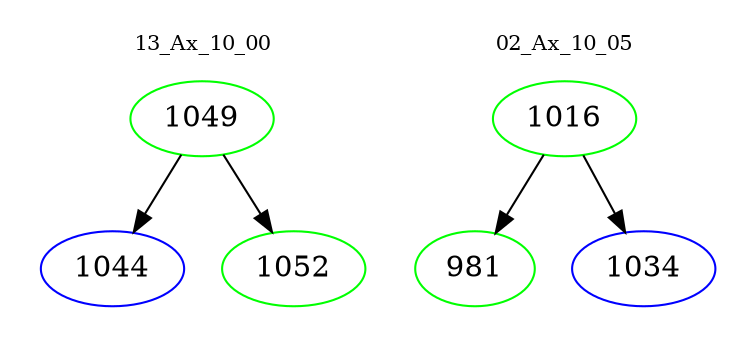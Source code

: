 digraph{
subgraph cluster_0 {
color = white
label = "13_Ax_10_00";
fontsize=10;
T0_1049 [label="1049", color="green"]
T0_1049 -> T0_1044 [color="black"]
T0_1044 [label="1044", color="blue"]
T0_1049 -> T0_1052 [color="black"]
T0_1052 [label="1052", color="green"]
}
subgraph cluster_1 {
color = white
label = "02_Ax_10_05";
fontsize=10;
T1_1016 [label="1016", color="green"]
T1_1016 -> T1_981 [color="black"]
T1_981 [label="981", color="green"]
T1_1016 -> T1_1034 [color="black"]
T1_1034 [label="1034", color="blue"]
}
}
